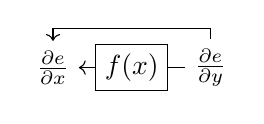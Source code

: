 \begin{tikzpicture}
	\node (dx) at (3, 0) {$\frac{\partial e}{\partial x}$};
	\node[draw, rectangle] (dfx) at (4, 0) {$f(x)$};
	\node (dy) at (5, 0) {$\frac{\partial e}{\partial y}$};
	\path[draw, ->] (dy) -- (dfx) -- (dx);
	\path[draw, ->] (dy) |- (4, 0.5) -| (dx);
\end{tikzpicture}

